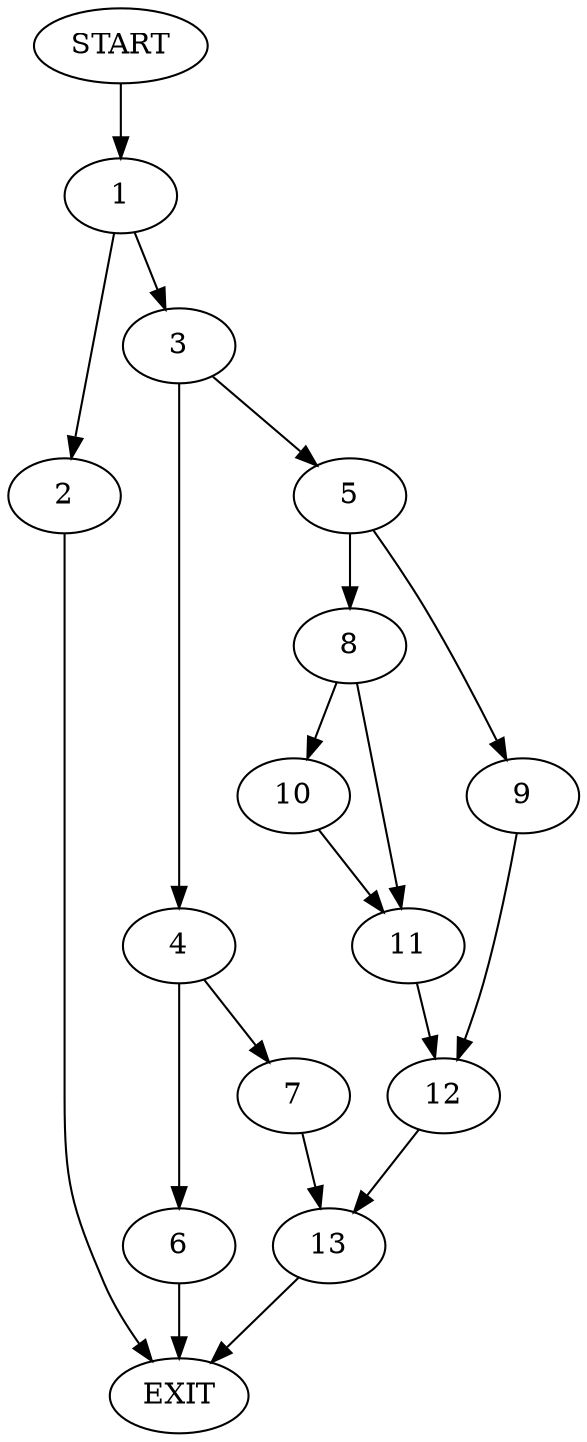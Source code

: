 digraph {
0 [label="START"]
14 [label="EXIT"]
0 -> 1
1 -> 2
1 -> 3
3 -> 4
3 -> 5
2 -> 14
4 -> 6
4 -> 7
5 -> 8
5 -> 9
8 -> 10
8 -> 11
9 -> 12
12 -> 13
11 -> 12
10 -> 11
13 -> 14
7 -> 13
6 -> 14
}

